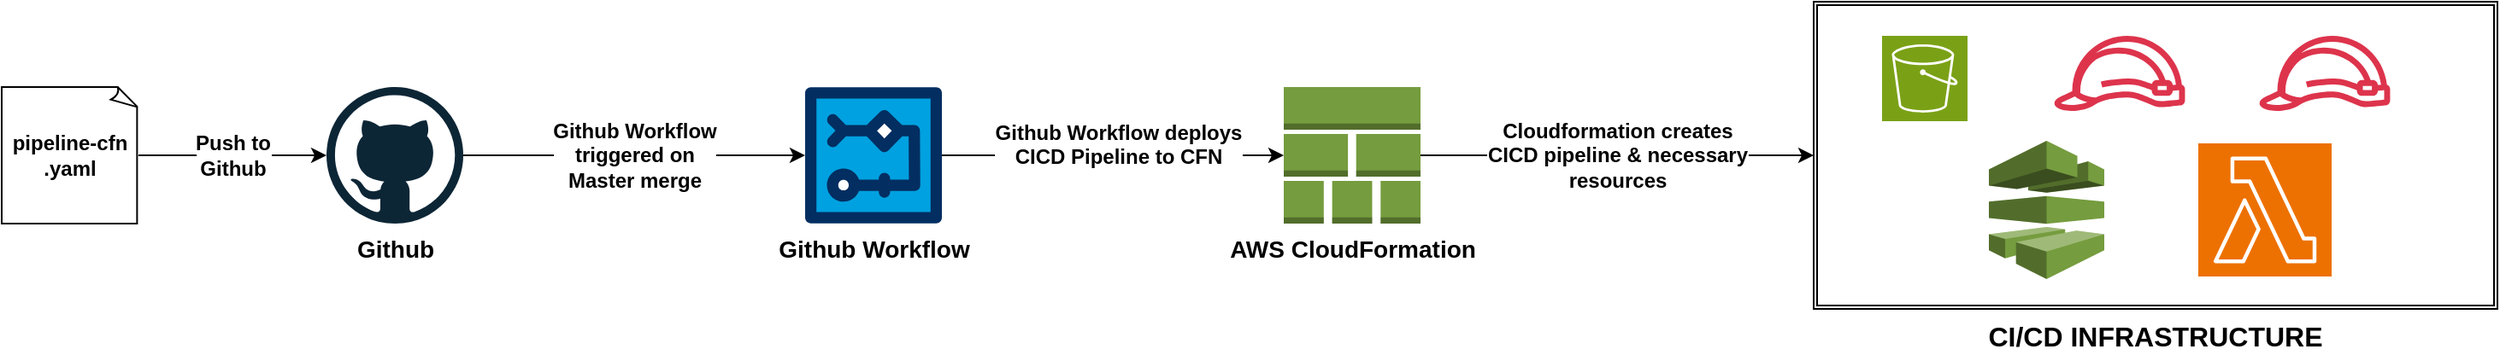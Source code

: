 <mxfile version="24.2.2" type="device">
  <diagram name="Page-1" id="gfBPRSnI_GUrFYi8_Cs0">
    <mxGraphModel dx="2412" dy="810" grid="1" gridSize="10" guides="1" tooltips="1" connect="1" arrows="1" fold="1" page="1" pageScale="1" pageWidth="850" pageHeight="1100" math="0" shadow="0">
      <root>
        <mxCell id="0" />
        <mxCell id="1" parent="0" />
        <mxCell id="i_BdbYn4SVfui-p-9MxM-5" value="&lt;font style=&quot;font-size: 12px;&quot;&gt;&lt;b&gt;Push to&lt;br&gt;Github&lt;/b&gt;&lt;/font&gt;" style="edgeStyle=orthogonalEdgeStyle;rounded=0;orthogonalLoop=1;jettySize=auto;html=1;" edge="1" parent="1" source="i_BdbYn4SVfui-p-9MxM-1" target="i_BdbYn4SVfui-p-9MxM-4">
          <mxGeometry relative="1" as="geometry" />
        </mxCell>
        <mxCell id="i_BdbYn4SVfui-p-9MxM-1" value="&lt;b&gt;pipeline-cfn&lt;/b&gt;&lt;div&gt;&lt;b&gt;.yaml&lt;/b&gt;&lt;/div&gt;" style="whiteSpace=wrap;html=1;shape=mxgraph.basic.document" vertex="1" parent="1">
          <mxGeometry x="-480" y="120" width="80" height="80" as="geometry" />
        </mxCell>
        <mxCell id="i_BdbYn4SVfui-p-9MxM-16" value="&lt;font style=&quot;font-size: 12px;&quot;&gt;&lt;b&gt;Cloudformation creates&lt;br&gt;CICD pipeline &amp;amp; necessary&lt;br&gt;resources&lt;/b&gt;&lt;/font&gt;" style="edgeStyle=orthogonalEdgeStyle;rounded=0;orthogonalLoop=1;jettySize=auto;html=1;entryX=0;entryY=0.5;entryDx=0;entryDy=0;" edge="1" parent="1" source="i_BdbYn4SVfui-p-9MxM-2" target="i_BdbYn4SVfui-p-9MxM-7">
          <mxGeometry relative="1" as="geometry" />
        </mxCell>
        <mxCell id="i_BdbYn4SVfui-p-9MxM-2" value="&lt;font style=&quot;font-size: 14px;&quot;&gt;&lt;b&gt;AWS CloudFormation&lt;/b&gt;&lt;/font&gt;" style="outlineConnect=0;dashed=0;verticalLabelPosition=bottom;verticalAlign=top;align=center;html=1;shape=mxgraph.aws3.stack_aws_cloudformation;fillColor=#759C3E;gradientColor=none;" vertex="1" parent="1">
          <mxGeometry x="270" y="120" width="80" height="80" as="geometry" />
        </mxCell>
        <mxCell id="i_BdbYn4SVfui-p-9MxM-19" value="&lt;font style=&quot;font-size: 12px;&quot;&gt;&lt;b&gt;Github Workflow&lt;br&gt;triggered on&lt;br&gt;Master merge&lt;/b&gt;&lt;/font&gt;" style="edgeStyle=orthogonalEdgeStyle;rounded=0;orthogonalLoop=1;jettySize=auto;html=1;" edge="1" parent="1" source="i_BdbYn4SVfui-p-9MxM-4" target="i_BdbYn4SVfui-p-9MxM-17">
          <mxGeometry relative="1" as="geometry" />
        </mxCell>
        <mxCell id="i_BdbYn4SVfui-p-9MxM-4" value="&lt;font style=&quot;font-size: 14px;&quot;&gt;&lt;b&gt;Github&lt;/b&gt;&lt;/font&gt;" style="dashed=0;outlineConnect=0;html=1;align=center;labelPosition=center;verticalLabelPosition=bottom;verticalAlign=top;shape=mxgraph.weblogos.github" vertex="1" parent="1">
          <mxGeometry x="-290" y="120" width="80" height="80" as="geometry" />
        </mxCell>
        <mxCell id="i_BdbYn4SVfui-p-9MxM-7" value="&lt;font size=&quot;1&quot; style=&quot;&quot;&gt;&lt;b style=&quot;font-size: 16px;&quot;&gt;CI/CD INFRASTRUCTURE&lt;/b&gt;&lt;/font&gt;" style="shape=ext;double=1;rounded=0;whiteSpace=wrap;html=1;labelPosition=center;verticalLabelPosition=bottom;align=center;verticalAlign=top;" vertex="1" parent="1">
          <mxGeometry x="580" y="70" width="400" height="180" as="geometry" />
        </mxCell>
        <mxCell id="i_BdbYn4SVfui-p-9MxM-8" value="" style="sketch=0;points=[[0,0,0],[0.25,0,0],[0.5,0,0],[0.75,0,0],[1,0,0],[0,1,0],[0.25,1,0],[0.5,1,0],[0.75,1,0],[1,1,0],[0,0.25,0],[0,0.5,0],[0,0.75,0],[1,0.25,0],[1,0.5,0],[1,0.75,0]];outlineConnect=0;fontColor=#232F3E;fillColor=#7AA116;strokeColor=#ffffff;dashed=0;verticalLabelPosition=bottom;verticalAlign=top;align=center;html=1;fontSize=12;fontStyle=0;aspect=fixed;shape=mxgraph.aws4.resourceIcon;resIcon=mxgraph.aws4.s3;rotation=0;" vertex="1" parent="1">
          <mxGeometry x="620" y="90" width="50" height="50" as="geometry" />
        </mxCell>
        <mxCell id="i_BdbYn4SVfui-p-9MxM-10" value="" style="outlineConnect=0;dashed=0;verticalLabelPosition=bottom;verticalAlign=top;align=center;html=1;shape=mxgraph.aws3.codepipeline;fillColor=#759C3E;gradientColor=none;rotation=0;" vertex="1" parent="1">
          <mxGeometry x="682.5" y="151.5" width="67.5" height="81" as="geometry" />
        </mxCell>
        <mxCell id="i_BdbYn4SVfui-p-9MxM-11" value="" style="sketch=0;outlineConnect=0;fontColor=#232F3E;gradientColor=none;fillColor=#DD344C;strokeColor=none;dashed=0;verticalLabelPosition=bottom;verticalAlign=top;align=center;html=1;fontSize=12;fontStyle=0;aspect=fixed;pointerEvents=1;shape=mxgraph.aws4.role;" vertex="1" parent="1">
          <mxGeometry x="720" y="90" width="78" height="44" as="geometry" />
        </mxCell>
        <mxCell id="i_BdbYn4SVfui-p-9MxM-12" value="" style="sketch=0;outlineConnect=0;fontColor=#232F3E;gradientColor=none;fillColor=#DD344C;strokeColor=none;dashed=0;verticalLabelPosition=bottom;verticalAlign=top;align=center;html=1;fontSize=12;fontStyle=0;aspect=fixed;pointerEvents=1;shape=mxgraph.aws4.role;" vertex="1" parent="1">
          <mxGeometry x="840" y="90" width="78" height="44" as="geometry" />
        </mxCell>
        <mxCell id="i_BdbYn4SVfui-p-9MxM-13" value="" style="sketch=0;points=[[0,0,0],[0.25,0,0],[0.5,0,0],[0.75,0,0],[1,0,0],[0,1,0],[0.25,1,0],[0.5,1,0],[0.75,1,0],[1,1,0],[0,0.25,0],[0,0.5,0],[0,0.75,0],[1,0.25,0],[1,0.5,0],[1,0.75,0]];outlineConnect=0;fontColor=#232F3E;fillColor=#ED7100;strokeColor=#ffffff;dashed=0;verticalLabelPosition=bottom;verticalAlign=top;align=center;html=1;fontSize=12;fontStyle=0;aspect=fixed;shape=mxgraph.aws4.resourceIcon;resIcon=mxgraph.aws4.lambda;" vertex="1" parent="1">
          <mxGeometry x="805" y="153" width="78" height="78" as="geometry" />
        </mxCell>
        <mxCell id="i_BdbYn4SVfui-p-9MxM-17" value="&lt;font style=&quot;font-size: 14px;&quot;&gt;&lt;b&gt;Github Workflow&lt;/b&gt;&lt;/font&gt;" style="verticalLabelPosition=bottom;aspect=fixed;html=1;shape=mxgraph.salesforce.workflow;labelPosition=center;align=center;verticalAlign=top;" vertex="1" parent="1">
          <mxGeometry x="-10" y="120" width="80" height="80" as="geometry" />
        </mxCell>
        <mxCell id="i_BdbYn4SVfui-p-9MxM-20" value="&#xa;&lt;b style=&quot;forced-color-adjust: none; color: rgb(0, 0, 0); font-family: Helvetica; font-size: 12px; font-style: normal; font-variant-ligatures: normal; font-variant-caps: normal; letter-spacing: normal; orphans: 2; text-align: center; text-indent: 0px; text-transform: none; widows: 2; word-spacing: 0px; -webkit-text-stroke-width: 0px; white-space: nowrap; background-color: rgb(255, 255, 255); text-decoration-thickness: initial; text-decoration-style: initial; text-decoration-color: initial;&quot;&gt;Github Workflow deploys&lt;br style=&quot;forced-color-adjust: none;&quot;&gt;CICD Pipeline to CFN&lt;/b&gt;&#xa;&#xa;" style="edgeStyle=orthogonalEdgeStyle;rounded=0;orthogonalLoop=1;jettySize=auto;html=1;entryX=0;entryY=0.5;entryDx=0;entryDy=0;entryPerimeter=0;" edge="1" parent="1" source="i_BdbYn4SVfui-p-9MxM-17" target="i_BdbYn4SVfui-p-9MxM-2">
          <mxGeometry x="0.03" relative="1" as="geometry">
            <mxPoint as="offset" />
          </mxGeometry>
        </mxCell>
      </root>
    </mxGraphModel>
  </diagram>
</mxfile>
